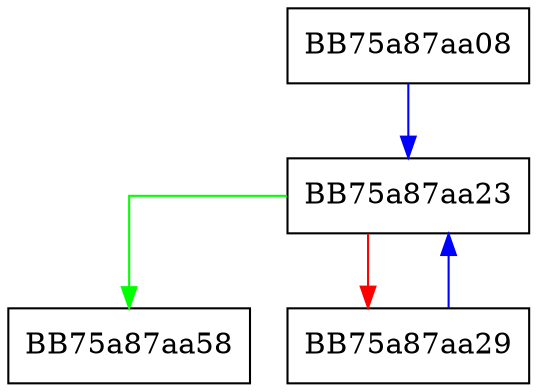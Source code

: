 digraph get_reserve_size {
  node [shape="box"];
  graph [splines=ortho];
  BB75a87aa08 -> BB75a87aa23 [color="blue"];
  BB75a87aa23 -> BB75a87aa58 [color="green"];
  BB75a87aa23 -> BB75a87aa29 [color="red"];
  BB75a87aa29 -> BB75a87aa23 [color="blue"];
}